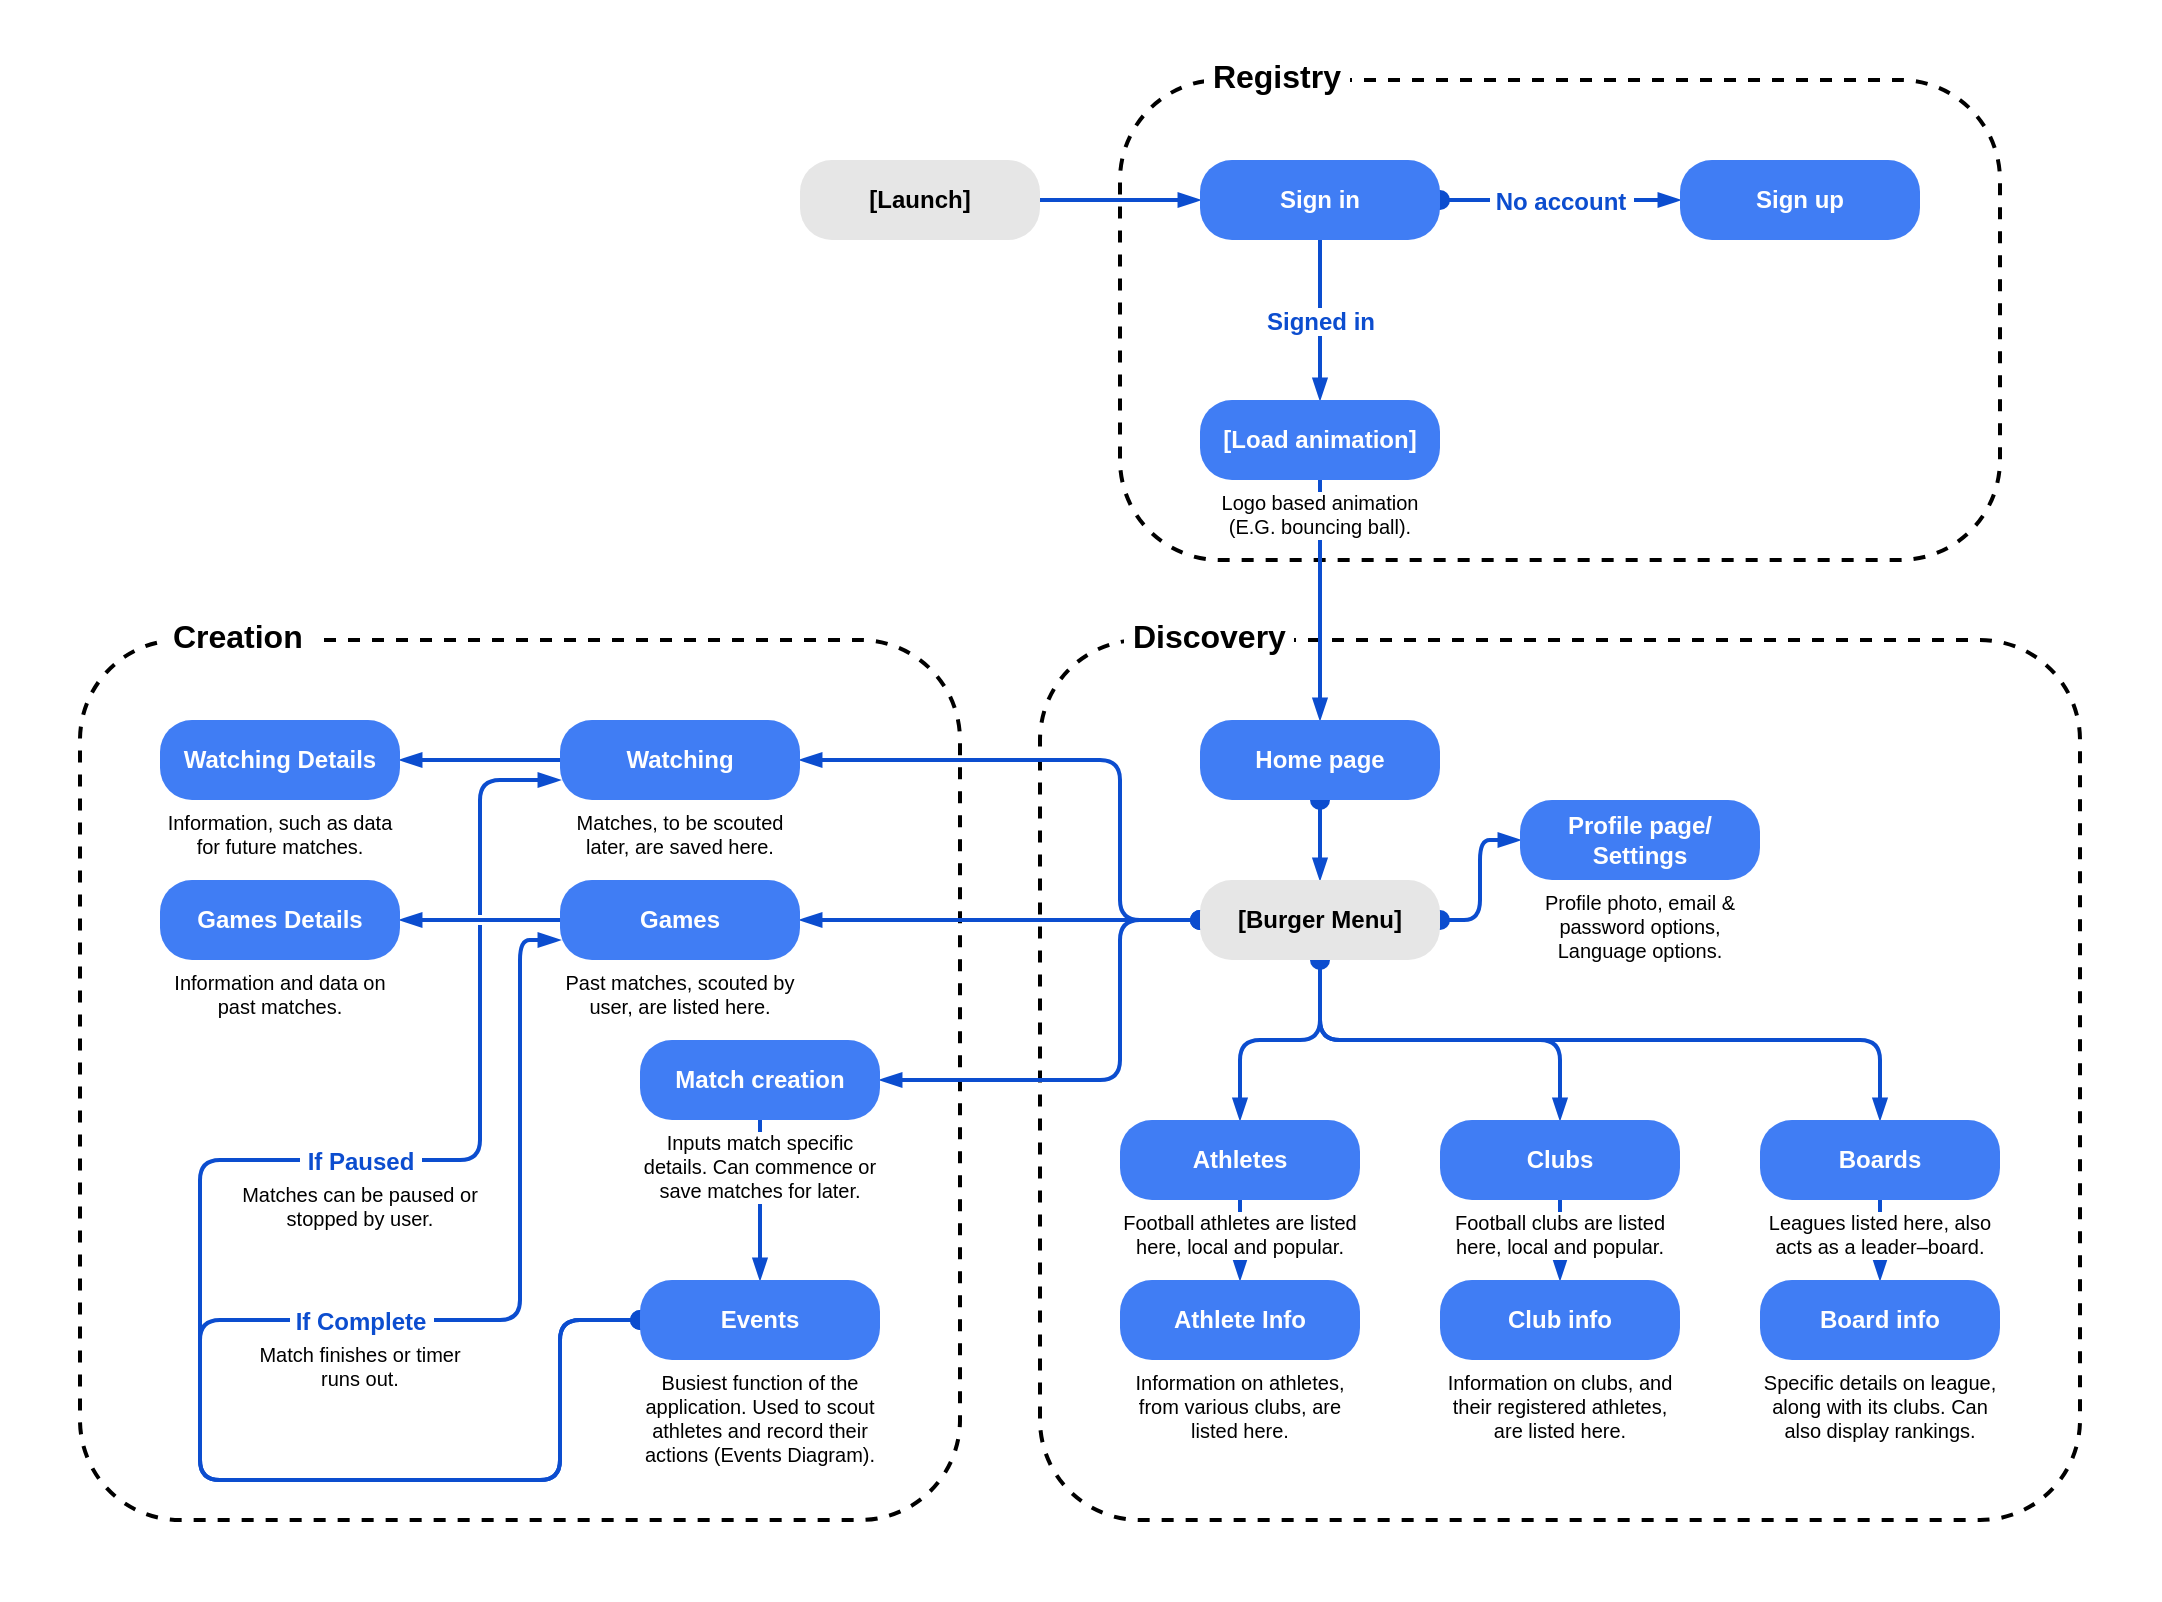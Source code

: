 <mxfile version="13.4.2" type="device"><diagram id="VSnUOaW5LQNeclnCVzq9" name="Page-1"><mxGraphModel dx="1483" dy="829" grid="1" gridSize="10" guides="1" tooltips="1" connect="1" arrows="1" fold="1" page="1" pageScale="1" pageWidth="1169" pageHeight="827" background="#FFFFFF" math="0" shadow="0"><root><mxCell id="0"/><mxCell id="1" parent="0"/><mxCell id="LXl89yJwIqXclwyFX_Kj-79" value="" style="rounded=1;whiteSpace=wrap;html=1;shadow=0;glass=0;dashed=1;comic=0;labelBackgroundColor=#FFF6DC;strokeWidth=2;fillColor=none;fontSize=10;fontColor=#808080;align=left;expand=1;editable=1;resizable=1;treeFolding=0;arcSize=100;absoluteArcSize=1;imageHeight=24;" parent="1" vertex="1"><mxGeometry x="80" y="320" width="440" height="440" as="geometry"/></mxCell><mxCell id="LXl89yJwIqXclwyFX_Kj-80" value="" style="rounded=1;whiteSpace=wrap;html=1;shadow=0;glass=0;dashed=1;comic=0;labelBackgroundColor=#FFF6DC;strokeWidth=2;fillColor=none;fontSize=10;fontColor=#808080;align=left;expand=1;editable=1;resizable=1;treeFolding=0;arcSize=100;absoluteArcSize=1;imageHeight=24;" parent="1" vertex="1"><mxGeometry x="560" y="320" width="520" height="440" as="geometry"/></mxCell><mxCell id="LXl89yJwIqXclwyFX_Kj-81" value="" style="rounded=1;whiteSpace=wrap;html=1;shadow=0;glass=0;dashed=1;comic=0;labelBackgroundColor=#FFF6DC;strokeWidth=2;fillColor=none;fontSize=10;fontColor=#808080;align=left;expand=1;editable=1;resizable=1;treeFolding=0;arcSize=100;absoluteArcSize=1;imageHeight=24;" parent="1" vertex="1"><mxGeometry x="600" y="40" width="440" height="240" as="geometry"/></mxCell><mxCell id="LXl89yJwIqXclwyFX_Kj-42" style="edgeStyle=orthogonalEdgeStyle;comic=0;orthogonalLoop=1;jettySize=auto;html=1;exitX=1;exitY=0.5;exitDx=0;exitDy=0;entryX=0;entryY=0.5;entryDx=0;entryDy=0;shadow=0;startFill=0;endArrow=blockThin;endFill=1;targetPerimeterSpacing=0;strokeWidth=2;fontSize=12;fontColor=#01634B;strokeColor=#0C4DCF;" parent="1" source="LXl89yJwIqXclwyFX_Kj-1" target="LXl89yJwIqXclwyFX_Kj-2" edge="1"><mxGeometry relative="1" as="geometry"/></mxCell><mxCell id="LXl89yJwIqXclwyFX_Kj-1" value="[Launch]" style="rounded=1;whiteSpace=wrap;html=1;strokeWidth=2;strokeColor=none;fillColor=#E6E6E6;glass=0;comic=0;shadow=0;fontFamily=Helvetica;fontStyle=1;arcSize=40;labelBorderColor=none;perimeterSpacing=0;" parent="1" vertex="1"><mxGeometry x="440" y="80" width="120" height="40" as="geometry"/></mxCell><mxCell id="LXl89yJwIqXclwyFX_Kj-35" style="edgeStyle=orthogonalEdgeStyle;comic=0;orthogonalLoop=1;jettySize=auto;html=1;exitX=0.5;exitY=1;exitDx=0;exitDy=0;entryX=0.5;entryY=0;entryDx=0;entryDy=0;shadow=0;startFill=0;endArrow=blockThin;endFill=1;targetPerimeterSpacing=0;strokeWidth=2;fontSize=12;fontColor=#01634B;strokeColor=#0C4DCF;" parent="1" source="LXl89yJwIqXclwyFX_Kj-2" target="LXl89yJwIqXclwyFX_Kj-4" edge="1"><mxGeometry relative="1" as="geometry"/></mxCell><mxCell id="LXl89yJwIqXclwyFX_Kj-43" style="edgeStyle=orthogonalEdgeStyle;comic=0;orthogonalLoop=1;jettySize=auto;html=1;exitX=1;exitY=0.5;exitDx=0;exitDy=0;entryX=0;entryY=0.5;entryDx=0;entryDy=0;shadow=0;startFill=1;endArrow=blockThin;endFill=1;targetPerimeterSpacing=0;strokeWidth=2;fontSize=12;fontColor=#01634B;startArrow=oval;jumpSize=6;startSize=8;strokeColor=#0C4DCF;" parent="1" source="LXl89yJwIqXclwyFX_Kj-2" target="LXl89yJwIqXclwyFX_Kj-3" edge="1"><mxGeometry relative="1" as="geometry"/></mxCell><mxCell id="LXl89yJwIqXclwyFX_Kj-2" value="Sign in" style="rounded=1;whiteSpace=wrap;html=1;strokeColor=none;glass=0;comic=0;shadow=0;fontFamily=Helvetica;fontStyle=1;arcSize=40;fillColor=#407DF4;fontColor=#FFFFFF;" parent="1" vertex="1"><mxGeometry x="640" y="80" width="120" height="40" as="geometry"/></mxCell><mxCell id="LXl89yJwIqXclwyFX_Kj-3" value="Sign up" style="rounded=1;whiteSpace=wrap;html=1;strokeColor=none;glass=0;comic=0;shadow=0;fontFamily=Helvetica;fontStyle=1;arcSize=40;fillColor=#407DF4;fontColor=#FFFFFF;" parent="1" vertex="1"><mxGeometry x="880" y="80" width="120" height="40" as="geometry"/></mxCell><mxCell id="LXl89yJwIqXclwyFX_Kj-18" style="edgeStyle=orthogonalEdgeStyle;comic=0;orthogonalLoop=1;jettySize=auto;html=1;exitX=0.5;exitY=1;exitDx=0;exitDy=0;entryX=0.5;entryY=0;entryDx=0;entryDy=0;shadow=0;startArrow=none;startFill=0;endArrow=blockThin;endFill=1;targetPerimeterSpacing=0;strokeWidth=2;fontColor=#01634B;strokeColor=#0C4DCF;" parent="1" source="LXl89yJwIqXclwyFX_Kj-4" target="LXl89yJwIqXclwyFX_Kj-5" edge="1"><mxGeometry relative="1" as="geometry"/></mxCell><mxCell id="LXl89yJwIqXclwyFX_Kj-4" value="[Load animation]" style="rounded=1;whiteSpace=wrap;html=1;strokeColor=none;glass=0;comic=0;shadow=0;fontFamily=Helvetica;fontStyle=1;arcSize=40;fillColor=#407DF4;fontColor=#FFFFFF;" parent="1" vertex="1"><mxGeometry x="640" y="200" width="120" height="40" as="geometry"/></mxCell><mxCell id="LXl89yJwIqXclwyFX_Kj-51" style="edgeStyle=orthogonalEdgeStyle;comic=0;orthogonalLoop=1;jettySize=auto;html=1;exitX=0.5;exitY=1;exitDx=0;exitDy=0;entryX=0.5;entryY=0;entryDx=0;entryDy=0;shadow=0;startFill=1;endArrow=blockThin;endFill=1;targetPerimeterSpacing=0;strokeWidth=2;fontSize=12;fontColor=#461055;startArrow=oval;jumpSize=6;startSize=8;strokeColor=#0C4DCF;" parent="1" source="LXl89yJwIqXclwyFX_Kj-5" target="LXl89yJwIqXclwyFX_Kj-13" edge="1"><mxGeometry relative="1" as="geometry"/></mxCell><mxCell id="LXl89yJwIqXclwyFX_Kj-5" value="Home page" style="rounded=1;whiteSpace=wrap;html=1;strokeColor=none;glass=0;comic=0;shadow=0;fontFamily=Helvetica;fontStyle=1;arcSize=40;fillColor=#407DF4;fontColor=#FFFFFF;" parent="1" vertex="1"><mxGeometry x="640" y="360" width="120" height="40" as="geometry"/></mxCell><mxCell id="6eTtsuq56scw47p5uKFv-16" style="edgeStyle=orthogonalEdgeStyle;orthogonalLoop=1;jettySize=auto;html=1;exitX=0;exitY=0.5;exitDx=0;exitDy=0;startFill=0;endArrow=blockThin;endFill=1;strokeWidth=2;fontColor=#01634B;strokeColor=#0C4DCF;" parent="1" source="LXl89yJwIqXclwyFX_Kj-7" target="JjaBwPzlgtbYnxDgyMQ6-2" edge="1"><mxGeometry relative="1" as="geometry"/></mxCell><mxCell id="6eTtsuq56scw47p5uKFv-15" style="edgeStyle=orthogonalEdgeStyle;orthogonalLoop=1;jettySize=auto;html=1;exitX=0;exitY=0.5;exitDx=0;exitDy=0;startFill=0;endArrow=blockThin;endFill=1;strokeWidth=2;fontColor=#01634B;strokeColor=#0C4DCF;" parent="1" source="LXl89yJwIqXclwyFX_Kj-8" target="LXl89yJwIqXclwyFX_Kj-70" edge="1"><mxGeometry relative="1" as="geometry"/></mxCell><mxCell id="REm38oiw6v6Rk5BnkCUX-5" style="edgeStyle=orthogonalEdgeStyle;rounded=1;orthogonalLoop=1;jettySize=auto;html=1;entryX=0.5;entryY=0;entryDx=0;entryDy=0;endArrow=blockThin;endFill=1;strokeWidth=2;startFill=0;strokeColor=#0C4DCF;" parent="1" source="LXl89yJwIqXclwyFX_Kj-9" target="REm38oiw6v6Rk5BnkCUX-2" edge="1"><mxGeometry relative="1" as="geometry"/></mxCell><mxCell id="LXl89yJwIqXclwyFX_Kj-57" style="edgeStyle=orthogonalEdgeStyle;comic=0;orthogonalLoop=1;jettySize=auto;html=1;exitX=0.5;exitY=1;exitDx=0;exitDy=0;entryX=0.5;entryY=0;entryDx=0;entryDy=0;shadow=0;startFill=0;endArrow=blockThin;endFill=1;targetPerimeterSpacing=0;strokeWidth=2;fontSize=12;fontColor=#461055;strokeColor=#0C4DCF;" parent="1" source="LXl89yJwIqXclwyFX_Kj-10" target="LXl89yJwIqXclwyFX_Kj-55" edge="1"><mxGeometry relative="1" as="geometry"/></mxCell><mxCell id="LXl89yJwIqXclwyFX_Kj-50" style="edgeStyle=orthogonalEdgeStyle;comic=0;orthogonalLoop=1;jettySize=auto;html=1;exitX=1;exitY=0.5;exitDx=0;exitDy=0;entryX=0;entryY=0.5;entryDx=0;entryDy=0;shadow=0;startFill=1;endArrow=blockThin;endFill=1;targetPerimeterSpacing=0;strokeWidth=2;fontSize=12;fontColor=#461055;startArrow=oval;jumpSize=6;startSize=8;strokeColor=#0C4DCF;" parent="1" source="LXl89yJwIqXclwyFX_Kj-13" target="LXl89yJwIqXclwyFX_Kj-14" edge="1"><mxGeometry relative="1" as="geometry"/></mxCell><mxCell id="LXl89yJwIqXclwyFX_Kj-52" style="edgeStyle=orthogonalEdgeStyle;comic=0;orthogonalLoop=1;jettySize=auto;html=1;exitX=0.5;exitY=1;exitDx=0;exitDy=0;entryX=0.5;entryY=0;entryDx=0;entryDy=0;shadow=0;startFill=0;endArrow=blockThin;endFill=1;targetPerimeterSpacing=0;strokeWidth=2;fontSize=12;fontColor=#461055;strokeColor=#0C4DCF;" parent="1" source="LXl89yJwIqXclwyFX_Kj-13" target="LXl89yJwIqXclwyFX_Kj-9" edge="1"><mxGeometry relative="1" as="geometry"/></mxCell><mxCell id="LXl89yJwIqXclwyFX_Kj-53" style="edgeStyle=orthogonalEdgeStyle;comic=0;orthogonalLoop=1;jettySize=auto;html=1;exitX=0.5;exitY=1;exitDx=0;exitDy=0;entryX=0.5;entryY=0;entryDx=0;entryDy=0;shadow=0;startFill=0;endArrow=blockThin;endFill=1;targetPerimeterSpacing=0;strokeWidth=2;fontSize=12;fontColor=#461055;strokeColor=#0C4DCF;" parent="1" source="LXl89yJwIqXclwyFX_Kj-13" target="LXl89yJwIqXclwyFX_Kj-11" edge="1"><mxGeometry relative="1" as="geometry"/></mxCell><mxCell id="LXl89yJwIqXclwyFX_Kj-54" style="edgeStyle=orthogonalEdgeStyle;comic=0;orthogonalLoop=1;jettySize=auto;html=1;exitX=0.5;exitY=1;exitDx=0;exitDy=0;entryX=0.5;entryY=0;entryDx=0;entryDy=0;shadow=0;startFill=1;endArrow=blockThin;endFill=1;targetPerimeterSpacing=0;strokeWidth=2;fontSize=12;fontColor=#461055;startArrow=oval;jumpSize=6;startSize=8;strokeColor=#0C4DCF;" parent="1" source="LXl89yJwIqXclwyFX_Kj-13" target="LXl89yJwIqXclwyFX_Kj-10" edge="1"><mxGeometry relative="1" as="geometry"/></mxCell><mxCell id="6eTtsuq56scw47p5uKFv-9" style="edgeStyle=orthogonalEdgeStyle;comic=0;jumpSize=6;orthogonalLoop=1;jettySize=auto;html=1;exitX=0;exitY=0.5;exitDx=0;exitDy=0;entryX=1;entryY=0.5;entryDx=0;entryDy=0;shadow=0;startArrow=oval;startFill=1;startSize=8;endArrow=blockThin;endFill=1;targetPerimeterSpacing=0;strokeWidth=2;fontSize=12;fontColor=#461055;strokeColor=#0C4DCF;" parent="1" source="LXl89yJwIqXclwyFX_Kj-13" target="LXl89yJwIqXclwyFX_Kj-7" edge="1"><mxGeometry relative="1" as="geometry"><Array as="points"><mxPoint x="600" y="460"/><mxPoint x="600" y="380"/></Array></mxGeometry></mxCell><mxCell id="6eTtsuq56scw47p5uKFv-10" style="edgeStyle=orthogonalEdgeStyle;comic=0;jumpSize=6;orthogonalLoop=1;jettySize=auto;html=1;exitX=0;exitY=0.5;exitDx=0;exitDy=0;entryX=1;entryY=0.5;entryDx=0;entryDy=0;shadow=0;startArrow=oval;startFill=1;startSize=8;endArrow=blockThin;endFill=1;targetPerimeterSpacing=0;strokeWidth=2;fontSize=12;fontColor=#461055;strokeColor=#0C4DCF;" parent="1" source="LXl89yJwIqXclwyFX_Kj-13" target="LXl89yJwIqXclwyFX_Kj-8" edge="1"><mxGeometry relative="1" as="geometry"/></mxCell><mxCell id="6eTtsuq56scw47p5uKFv-11" style="edgeStyle=orthogonalEdgeStyle;comic=0;jumpSize=6;orthogonalLoop=1;jettySize=auto;html=1;exitX=0;exitY=0.5;exitDx=0;exitDy=0;entryX=1;entryY=0.5;entryDx=0;entryDy=0;shadow=0;startArrow=oval;startFill=1;startSize=8;endArrow=blockThin;endFill=1;targetPerimeterSpacing=0;strokeWidth=2;fontSize=12;fontColor=#461055;strokeColor=#0C4DCF;" parent="1" source="LXl89yJwIqXclwyFX_Kj-13" target="6eTtsuq56scw47p5uKFv-1" edge="1"><mxGeometry relative="1" as="geometry"><Array as="points"><mxPoint x="600" y="460"/><mxPoint x="600" y="540"/></Array></mxGeometry></mxCell><mxCell id="LXl89yJwIqXclwyFX_Kj-13" value="[Burger Menu]" style="rounded=1;whiteSpace=wrap;html=1;strokeColor=none;fillColor=#E6E6E6;glass=0;comic=0;shadow=0;fontFamily=Helvetica;fontStyle=1;arcSize=40;labelBorderColor=none;strokeWidth=2;perimeterSpacing=0;" parent="1" vertex="1"><mxGeometry x="640" y="440" width="120" height="40" as="geometry"/></mxCell><mxCell id="LXl89yJwIqXclwyFX_Kj-14" value="Profile page/ Settings" style="rounded=1;whiteSpace=wrap;html=1;strokeColor=none;glass=0;comic=0;shadow=0;fontFamily=Helvetica;fontStyle=1;arcSize=40;fillColor=#407DF4;fontColor=#FFFFFF;" parent="1" vertex="1"><mxGeometry x="800" y="400" width="120" height="40" as="geometry"/></mxCell><mxCell id="LXl89yJwIqXclwyFX_Kj-32" value="&amp;nbsp;Registry&amp;nbsp;" style="text;align=left;verticalAlign=bottom;resizable=0;points=[];autosize=1;fontStyle=1;fontSize=16;labelBackgroundColor=#FFFFFF;html=1;labelBorderColor=none;spacingLeft=0;spacingRight=0;rounded=0;" parent="1" vertex="1"><mxGeometry x="640" y="30" width="90" height="20" as="geometry"/></mxCell><mxCell id="LXl89yJwIqXclwyFX_Kj-33" value="&amp;nbsp;No account&amp;nbsp;" style="text;align=center;verticalAlign=bottom;resizable=0;points=[];autosize=1;fontStyle=1;fontSize=12;labelBackgroundColor=#FFFFFF;html=1;labelBorderColor=none;horizontal=1;comic=0;labelPadding=0;portConstraintRotation=0;absoluteArcSize=0;backgroundOutline=0;movableLabel=0;resizeWidth=0;fontColor=#0C4DCF;" parent="1" vertex="1"><mxGeometry x="779" y="92" width="82" height="18" as="geometry"/></mxCell><mxCell id="LXl89yJwIqXclwyFX_Kj-37" value="Signed in" style="text;align=center;verticalAlign=bottom;resizable=0;points=[];autosize=1;fontStyle=1;fontSize=12;labelBackgroundColor=#FFFFFF;html=1;labelBorderColor=none;horizontal=1;comic=0;labelPadding=0;portConstraintRotation=0;absoluteArcSize=0;backgroundOutline=0;movableLabel=0;resizeWidth=0;fontColor=#0C4DCF;" parent="1" vertex="1"><mxGeometry x="668" y="152" width="64" height="18" as="geometry"/></mxCell><mxCell id="LXl89yJwIqXclwyFX_Kj-46" value="&amp;nbsp;Discovery&amp;nbsp;" style="text;align=left;verticalAlign=bottom;resizable=0;points=[];autosize=1;fontStyle=1;fontSize=16;labelBackgroundColor=#FFFFFF;html=1;labelBorderColor=none;spacingLeft=0;spacingRight=0;rounded=0;" parent="1" vertex="1"><mxGeometry x="600" y="310" width="100" height="20" as="geometry"/></mxCell><mxCell id="LXl89yJwIqXclwyFX_Kj-55" value="Athlete Info" style="rounded=1;whiteSpace=wrap;html=1;strokeColor=none;glass=0;comic=0;shadow=0;fontFamily=Helvetica;fontStyle=1;arcSize=40;fillColor=#407DF4;fontColor=#FFFFFF;" parent="1" vertex="1"><mxGeometry x="600" y="640" width="120" height="40" as="geometry"/></mxCell><mxCell id="LXl89yJwIqXclwyFX_Kj-64" value="&amp;nbsp;Creation&amp;nbsp;" style="text;align=left;verticalAlign=bottom;resizable=0;points=[];autosize=1;fontStyle=1;fontSize=16;labelBackgroundColor=#FFFFFF;html=1;labelBorderColor=none;spacingLeft=0;spacingRight=0;rounded=0;" parent="1" vertex="1"><mxGeometry x="120" y="310" width="90" height="20" as="geometry"/></mxCell><mxCell id="LXl89yJwIqXclwyFX_Kj-70" value="Games Details" style="rounded=1;whiteSpace=wrap;html=1;strokeColor=none;glass=0;comic=0;shadow=0;fontFamily=Helvetica;fontStyle=1;arcSize=40;fillColor=#407DF4;fontColor=#FFFFFF;" parent="1" vertex="1"><mxGeometry x="120" y="440" width="120" height="40" as="geometry"/></mxCell><mxCell id="6eTtsuq56scw47p5uKFv-21" style="edgeStyle=orthogonalEdgeStyle;orthogonalLoop=1;jettySize=auto;html=1;exitX=0.5;exitY=0;exitDx=0;exitDy=0;entryX=0.5;entryY=0;entryDx=0;entryDy=0;startFill=0;endArrow=blockThin;endFill=1;strokeWidth=2;fontColor=#01634B;strokeColor=#0C4DCF;" parent="1" source="LXl89yJwIqXclwyFX_Kj-74" target="6eTtsuq56scw47p5uKFv-20" edge="1"><mxGeometry relative="1" as="geometry"><Array as="points"><mxPoint x="980" y="620"/><mxPoint x="980" y="620"/></Array></mxGeometry></mxCell><mxCell id="LXl89yJwIqXclwyFX_Kj-74" value="Leagues listed here, also acts as a leader–board." style="text;strokeColor=none;fillColor=none;align=center;verticalAlign=top;whiteSpace=wrap;rounded=0;shadow=0;glass=0;dashed=1;comic=0;labelBackgroundColor=#FFFFFF;fontSize=10;html=1;spacingTop=-1;" parent="1" vertex="1"><mxGeometry x="920" y="600" width="120" height="40" as="geometry"/></mxCell><mxCell id="LXl89yJwIqXclwyFX_Kj-75" value="Football clubs are listed here, local and popular." style="text;strokeColor=none;fillColor=none;align=center;verticalAlign=top;whiteSpace=wrap;rounded=0;shadow=0;glass=0;dashed=1;comic=0;labelBackgroundColor=#FFFFFF;fontSize=10;html=1;spacingTop=-1;" parent="1" vertex="1"><mxGeometry x="760" y="600" width="120" height="40" as="geometry"/></mxCell><mxCell id="LXl89yJwIqXclwyFX_Kj-76" value="Football athletes are listed here, local and popular." style="text;strokeColor=none;fillColor=none;align=center;verticalAlign=top;whiteSpace=wrap;rounded=0;shadow=0;glass=0;dashed=1;comic=0;labelBackgroundColor=#FFFFFF;fontSize=10;html=1;spacingTop=-1;" parent="1" vertex="1"><mxGeometry x="600" y="600" width="120" height="40" as="geometry"/></mxCell><mxCell id="LXl89yJwIqXclwyFX_Kj-83" value="Busiest function of the application. Used to scout athletes and record their actions (Events Diagram)." style="text;strokeColor=none;fillColor=none;align=center;verticalAlign=top;whiteSpace=wrap;rounded=0;shadow=0;glass=0;dashed=1;comic=0;labelBackgroundColor=#FFFFFF;fontSize=10;html=1;spacingTop=-1;" parent="1" vertex="1"><mxGeometry x="360" y="680" width="120" height="50" as="geometry"/></mxCell><mxCell id="LXl89yJwIqXclwyFX_Kj-86" value="Profile photo, email &amp;amp; password options, Language options." style="text;strokeColor=none;fillColor=none;align=center;verticalAlign=top;whiteSpace=wrap;rounded=0;shadow=0;glass=0;dashed=1;comic=0;labelBackgroundColor=#FFFFFF;fontSize=10;html=1;spacingTop=-1;" parent="1" vertex="1"><mxGeometry x="800" y="440" width="120" height="40" as="geometry"/></mxCell><mxCell id="LXl89yJwIqXclwyFX_Kj-90" value="Logo based animation (E.G. bouncing ball)." style="text;fillColor=none;align=center;verticalAlign=top;whiteSpace=wrap;rounded=0;shadow=0;glass=0;dashed=1;comic=0;labelBackgroundColor=#FFFFFF;fontSize=10;html=1;spacingTop=-1;" parent="1" vertex="1"><mxGeometry x="640" y="240" width="120" height="40" as="geometry"/></mxCell><mxCell id="REm38oiw6v6Rk5BnkCUX-1" value="Information on athletes, from various clubs, are listed here." style="text;strokeColor=none;fillColor=none;align=center;verticalAlign=top;whiteSpace=wrap;rounded=0;shadow=0;glass=0;dashed=1;comic=0;labelBackgroundColor=#FFFFFF;fontSize=10;html=1;spacingTop=-1;" parent="1" vertex="1"><mxGeometry x="600" y="680" width="120" height="40" as="geometry"/></mxCell><mxCell id="REm38oiw6v6Rk5BnkCUX-2" value="Club info" style="rounded=1;whiteSpace=wrap;html=1;strokeColor=none;glass=0;comic=0;shadow=0;fontFamily=Helvetica;fontStyle=1;arcSize=40;fillColor=#407DF4;fontColor=#FFFFFF;" parent="1" vertex="1"><mxGeometry x="760" y="640" width="120" height="40" as="geometry"/></mxCell><mxCell id="REm38oiw6v6Rk5BnkCUX-6" value="Information on clubs, and their registered athletes, are listed here." style="text;strokeColor=none;fillColor=none;align=center;verticalAlign=top;whiteSpace=wrap;rounded=0;shadow=0;glass=0;dashed=1;comic=0;labelBackgroundColor=#FFFFFF;fontSize=10;html=1;spacingTop=-1;" parent="1" vertex="1"><mxGeometry x="760" y="680" width="120" height="40" as="geometry"/></mxCell><mxCell id="REm38oiw6v6Rk5BnkCUX-7" value="Matches, to be scouted later, are saved here." style="text;strokeColor=none;fillColor=none;align=center;verticalAlign=top;whiteSpace=wrap;rounded=0;shadow=0;glass=0;dashed=1;comic=0;labelBackgroundColor=#FFFFFF;fontSize=10;html=1;spacingTop=-1;" parent="1" vertex="1"><mxGeometry x="320" y="400" width="120" height="40" as="geometry"/></mxCell><mxCell id="REm38oiw6v6Rk5BnkCUX-8" value="Past matches, scouted by user, are listed here." style="text;strokeColor=none;fillColor=none;align=center;verticalAlign=top;whiteSpace=wrap;rounded=0;shadow=0;glass=0;dashed=1;comic=0;labelBackgroundColor=#FFFFFF;fontSize=10;html=1;spacingTop=-1;" parent="1" vertex="1"><mxGeometry x="320" y="480" width="120" height="40" as="geometry"/></mxCell><mxCell id="REm38oiw6v6Rk5BnkCUX-9" value="Information and data on past matches." style="text;strokeColor=none;fillColor=none;align=center;verticalAlign=top;whiteSpace=wrap;rounded=0;shadow=0;glass=0;dashed=1;comic=0;labelBackgroundColor=#FFFFFF;fontSize=10;html=1;spacingTop=-1;" parent="1" vertex="1"><mxGeometry x="120" y="480" width="120" height="40" as="geometry"/></mxCell><mxCell id="JjaBwPzlgtbYnxDgyMQ6-2" value="Watching Details" style="rounded=1;whiteSpace=wrap;html=1;strokeColor=none;glass=0;comic=0;shadow=0;fontFamily=Helvetica;fontStyle=1;arcSize=40;fillColor=#407DF4;fontColor=#FFFFFF;" parent="1" vertex="1"><mxGeometry x="120" y="360" width="120" height="40" as="geometry"/></mxCell><mxCell id="JjaBwPzlgtbYnxDgyMQ6-3" value="Information, such as data for future matches." style="text;strokeColor=none;fillColor=none;align=center;verticalAlign=top;whiteSpace=wrap;rounded=0;shadow=0;glass=0;dashed=1;comic=0;labelBackgroundColor=#FFFFFF;fontSize=10;html=1;spacingTop=-1;" parent="1" vertex="1"><mxGeometry x="120" y="400" width="120" height="40" as="geometry"/></mxCell><mxCell id="JjaBwPzlgtbYnxDgyMQ6-21" value="Matches can be paused or stopped by user." style="text;strokeColor=none;fillColor=none;align=center;verticalAlign=top;whiteSpace=wrap;rounded=0;shadow=0;glass=0;dashed=1;comic=0;labelBackgroundColor=#FFFFFF;fontSize=10;html=1;spacingTop=-5;" parent="1" vertex="1"><mxGeometry x="160" y="590" width="120" height="40" as="geometry"/></mxCell><mxCell id="JjaBwPzlgtbYnxDgyMQ6-22" value="Match finishes or timer runs out." style="text;strokeColor=none;fillColor=none;align=center;verticalAlign=top;whiteSpace=wrap;rounded=0;shadow=0;glass=0;dashed=1;comic=0;labelBackgroundColor=#FFFFFF;fontSize=10;html=1;spacingTop=-5;" parent="1" vertex="1"><mxGeometry x="160" y="670" width="120" height="40" as="geometry"/></mxCell><mxCell id="6eTtsuq56scw47p5uKFv-1" value="Match creation" style="rounded=1;whiteSpace=wrap;html=1;strokeColor=none;glass=0;comic=0;shadow=0;fontFamily=Helvetica;fontStyle=1;arcSize=40;fillColor=#407DF4;fontColor=#FFFFFF;" parent="1" vertex="1"><mxGeometry x="360" y="520" width="120" height="40" as="geometry"/></mxCell><mxCell id="6eTtsuq56scw47p5uKFv-13" style="edgeStyle=orthogonalEdgeStyle;orthogonalLoop=1;jettySize=auto;html=1;exitX=0.5;exitY=0;exitDx=0;exitDy=0;entryX=0.5;entryY=0;entryDx=0;entryDy=0;startFill=0;endArrow=blockThin;endFill=1;strokeWidth=2;fontColor=#01634B;strokeColor=#0C4DCF;" parent="1" source="6eTtsuq56scw47p5uKFv-6" target="LXl89yJwIqXclwyFX_Kj-6" edge="1"><mxGeometry relative="1" as="geometry"><Array as="points"><mxPoint x="420" y="630"/><mxPoint x="420" y="630"/></Array></mxGeometry></mxCell><mxCell id="6eTtsuq56scw47p5uKFv-6" value="Inputs match specific details. Can commence or save matches for later." style="text;strokeColor=none;fillColor=none;align=center;verticalAlign=top;whiteSpace=wrap;rounded=0;shadow=0;glass=0;dashed=1;comic=0;labelBackgroundColor=#FFFFFF;fontSize=10;html=1;spacingTop=-1;" parent="1" vertex="1"><mxGeometry x="360" y="560" width="120" height="50" as="geometry"/></mxCell><mxCell id="LXl89yJwIqXclwyFX_Kj-7" value="Watching" style="rounded=1;whiteSpace=wrap;html=1;strokeColor=none;glass=0;comic=0;shadow=0;fontFamily=Helvetica;fontStyle=1;arcSize=40;fillColor=#407DF4;fontColor=#FFFFFF;" parent="1" vertex="1"><mxGeometry x="320" y="360" width="120" height="40" as="geometry"/></mxCell><mxCell id="LXl89yJwIqXclwyFX_Kj-8" value="Games" style="rounded=1;whiteSpace=wrap;html=1;strokeColor=none;glass=0;comic=0;shadow=0;fontFamily=Helvetica;fontStyle=1;arcSize=40;fillColor=#407DF4;fontColor=#FFFFFF;" parent="1" vertex="1"><mxGeometry x="320" y="440" width="120" height="40" as="geometry"/></mxCell><mxCell id="6eTtsuq56scw47p5uKFv-22" style="edgeStyle=orthogonalEdgeStyle;comic=0;jumpSize=3;orthogonalLoop=1;jettySize=auto;html=1;exitX=0;exitY=0.5;exitDx=0;exitDy=0;shadow=0;startArrow=oval;startFill=1;startSize=8;endArrow=blockThin;endFill=1;targetPerimeterSpacing=0;strokeWidth=2;fontSize=12;fontColor=#461055;entryX=0;entryY=0.75;entryDx=0;entryDy=0;jumpStyle=gap;strokeColor=#0C4DCF;" parent="1" source="LXl89yJwIqXclwyFX_Kj-6" target="LXl89yJwIqXclwyFX_Kj-7" edge="1"><mxGeometry relative="1" as="geometry"><mxPoint x="160" y="580" as="targetPoint"/><Array as="points"><mxPoint x="320" y="660"/><mxPoint x="320" y="740"/><mxPoint x="140" y="740"/><mxPoint x="140" y="580"/><mxPoint x="280" y="580"/><mxPoint x="280" y="390"/></Array></mxGeometry></mxCell><mxCell id="6eTtsuq56scw47p5uKFv-23" style="edgeStyle=orthogonalEdgeStyle;comic=0;jumpSize=6;orthogonalLoop=1;jettySize=auto;html=1;exitX=0;exitY=0.5;exitDx=0;exitDy=0;shadow=0;startArrow=oval;startFill=1;startSize=8;endArrow=blockThin;endFill=1;targetPerimeterSpacing=0;strokeWidth=2;fontSize=12;fontColor=#461055;entryX=0;entryY=0.75;entryDx=0;entryDy=0;strokeColor=#0C4DCF;" parent="1" source="LXl89yJwIqXclwyFX_Kj-6" target="LXl89yJwIqXclwyFX_Kj-8" edge="1"><mxGeometry relative="1" as="geometry"><mxPoint x="160" y="660" as="targetPoint"/><Array as="points"><mxPoint x="320" y="660"/><mxPoint x="320" y="740"/><mxPoint x="140" y="740"/><mxPoint x="140" y="660"/><mxPoint x="300" y="660"/><mxPoint x="300" y="470"/></Array></mxGeometry></mxCell><mxCell id="LXl89yJwIqXclwyFX_Kj-6" value="Events" style="rounded=1;whiteSpace=wrap;html=1;strokeColor=none;glass=0;comic=0;shadow=0;fontFamily=Helvetica;fontStyle=1;arcSize=40;fillColor=#407DF4;fontColor=#FFFFFF;" parent="1" vertex="1"><mxGeometry x="360" y="640" width="120" height="40" as="geometry"/></mxCell><mxCell id="LXl89yJwIqXclwyFX_Kj-10" value="Athletes" style="rounded=1;whiteSpace=wrap;html=1;strokeColor=none;glass=0;comic=0;shadow=0;fontFamily=Helvetica;fontStyle=1;arcSize=40;fillColor=#407DF4;fontColor=#FFFFFF;" parent="1" vertex="1"><mxGeometry x="600" y="560" width="120" height="40" as="geometry"/></mxCell><mxCell id="LXl89yJwIqXclwyFX_Kj-9" value="Clubs" style="rounded=1;whiteSpace=wrap;html=1;strokeColor=none;glass=0;comic=0;shadow=0;fontFamily=Helvetica;fontStyle=1;arcSize=40;fillColor=#407DF4;fontColor=#FFFFFF;" parent="1" vertex="1"><mxGeometry x="760" y="560" width="120" height="40" as="geometry"/></mxCell><mxCell id="LXl89yJwIqXclwyFX_Kj-11" value="Boards" style="rounded=1;whiteSpace=wrap;html=1;strokeColor=none;glass=0;comic=0;shadow=0;fontFamily=Helvetica;fontStyle=1;arcSize=40;fillColor=#407DF4;fontColor=#FFFFFF;" parent="1" vertex="1"><mxGeometry x="920" y="560" width="120" height="40" as="geometry"/></mxCell><mxCell id="6eTtsuq56scw47p5uKFv-19" value="Specific details on league, along with its clubs. Can also display rankings." style="text;strokeColor=none;fillColor=none;align=center;verticalAlign=top;whiteSpace=wrap;rounded=0;shadow=0;glass=0;dashed=1;comic=0;labelBackgroundColor=#FFFFFF;fontSize=10;html=1;spacingTop=-1;" parent="1" vertex="1"><mxGeometry x="920" y="680" width="120" height="40" as="geometry"/></mxCell><mxCell id="6eTtsuq56scw47p5uKFv-20" value="Board info" style="rounded=1;whiteSpace=wrap;html=1;strokeColor=none;glass=0;comic=0;shadow=0;fontFamily=Helvetica;fontStyle=1;arcSize=40;fillColor=#407DF4;fontColor=#FFFFFF;" parent="1" vertex="1"><mxGeometry x="920" y="640" width="120" height="40" as="geometry"/></mxCell><mxCell id="6eTtsuq56scw47p5uKFv-27" value="&amp;nbsp;If Paused&amp;nbsp;" style="text;align=center;verticalAlign=bottom;resizable=0;points=[];autosize=1;fontStyle=1;fontSize=12;labelBackgroundColor=#FFFFFF;html=1;labelBorderColor=none;horizontal=1;comic=0;labelPadding=0;portConstraintRotation=0;absoluteArcSize=0;backgroundOutline=0;movableLabel=0;resizeWidth=0;fontColor=#0C4DCF;" parent="1" vertex="1"><mxGeometry x="180" y="570" width="80" height="20" as="geometry"/></mxCell><mxCell id="6eTtsuq56scw47p5uKFv-28" value="&amp;nbsp;If Complete&amp;nbsp;" style="text;align=center;verticalAlign=bottom;resizable=0;points=[];autosize=1;fontStyle=1;fontSize=12;labelBackgroundColor=#FFFFFF;html=1;labelBorderColor=none;horizontal=1;comic=0;labelPadding=0;portConstraintRotation=0;absoluteArcSize=0;backgroundOutline=0;movableLabel=0;resizeWidth=0;fontColor=#0C4DCF;" parent="1" vertex="1"><mxGeometry x="175" y="650" width="90" height="20" as="geometry"/></mxCell><mxCell id="uS1tno0vv2ilWrrZc32u-1" value="" style="whiteSpace=wrap;html=1;aspect=fixed;strokeColor=none;fillColor=#FFFFFF;" parent="1" vertex="1"><mxGeometry x="1080" y="760" width="40" height="40" as="geometry"/></mxCell><mxCell id="uS1tno0vv2ilWrrZc32u-2" value="" style="whiteSpace=wrap;html=1;aspect=fixed;strokeColor=none;fillColor=#FFFFFF;" parent="1" vertex="1"><mxGeometry x="40" y="760" width="40" height="40" as="geometry"/></mxCell><mxCell id="uS1tno0vv2ilWrrZc32u-3" value="" style="whiteSpace=wrap;html=1;aspect=fixed;strokeColor=none;fillColor=#FFFFFF;" parent="1" vertex="1"><mxGeometry x="40" width="40" height="40" as="geometry"/></mxCell><mxCell id="uS1tno0vv2ilWrrZc32u-4" value="" style="whiteSpace=wrap;html=1;aspect=fixed;strokeColor=none;fillColor=#FFFFFF;" parent="1" vertex="1"><mxGeometry x="1080" width="40" height="40" as="geometry"/></mxCell></root></mxGraphModel></diagram></mxfile>
